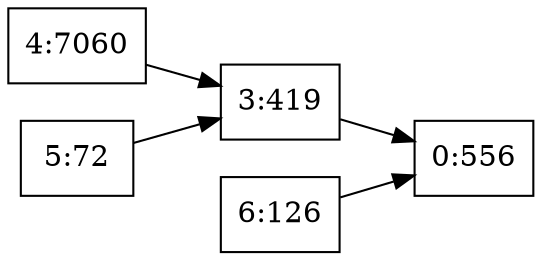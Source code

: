 digraph g { 
	rankdir = LR 
	0 [shape=box, label="0:556"] 
	3 [shape=box, label="3:419"] 
	3 -> 0
	4 [shape=box, label="4:7060"] 
	4 -> 3
	5 [shape=box, label="5:72"] 
	5 -> 3
	6 [shape=box, label="6:126"] 
	6 -> 0
} 

